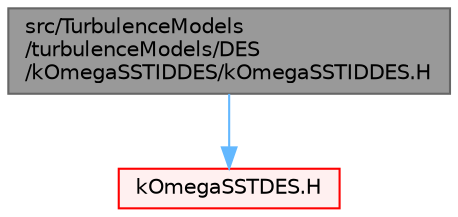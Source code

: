 digraph "src/TurbulenceModels/turbulenceModels/DES/kOmegaSSTIDDES/kOmegaSSTIDDES.H"
{
 // LATEX_PDF_SIZE
  bgcolor="transparent";
  edge [fontname=Helvetica,fontsize=10,labelfontname=Helvetica,labelfontsize=10];
  node [fontname=Helvetica,fontsize=10,shape=box,height=0.2,width=0.4];
  Node1 [id="Node000001",label="src/TurbulenceModels\l/turbulenceModels/DES\l/kOmegaSSTIDDES/kOmegaSSTIDDES.H",height=0.2,width=0.4,color="gray40", fillcolor="grey60", style="filled", fontcolor="black",tooltip=" "];
  Node1 -> Node2 [id="edge1_Node000001_Node000002",color="steelblue1",style="solid",tooltip=" "];
  Node2 [id="Node000002",label="kOmegaSSTDES.H",height=0.2,width=0.4,color="red", fillcolor="#FFF0F0", style="filled",URL="$kOmegaSSTDES_8H.html",tooltip=" "];
}
